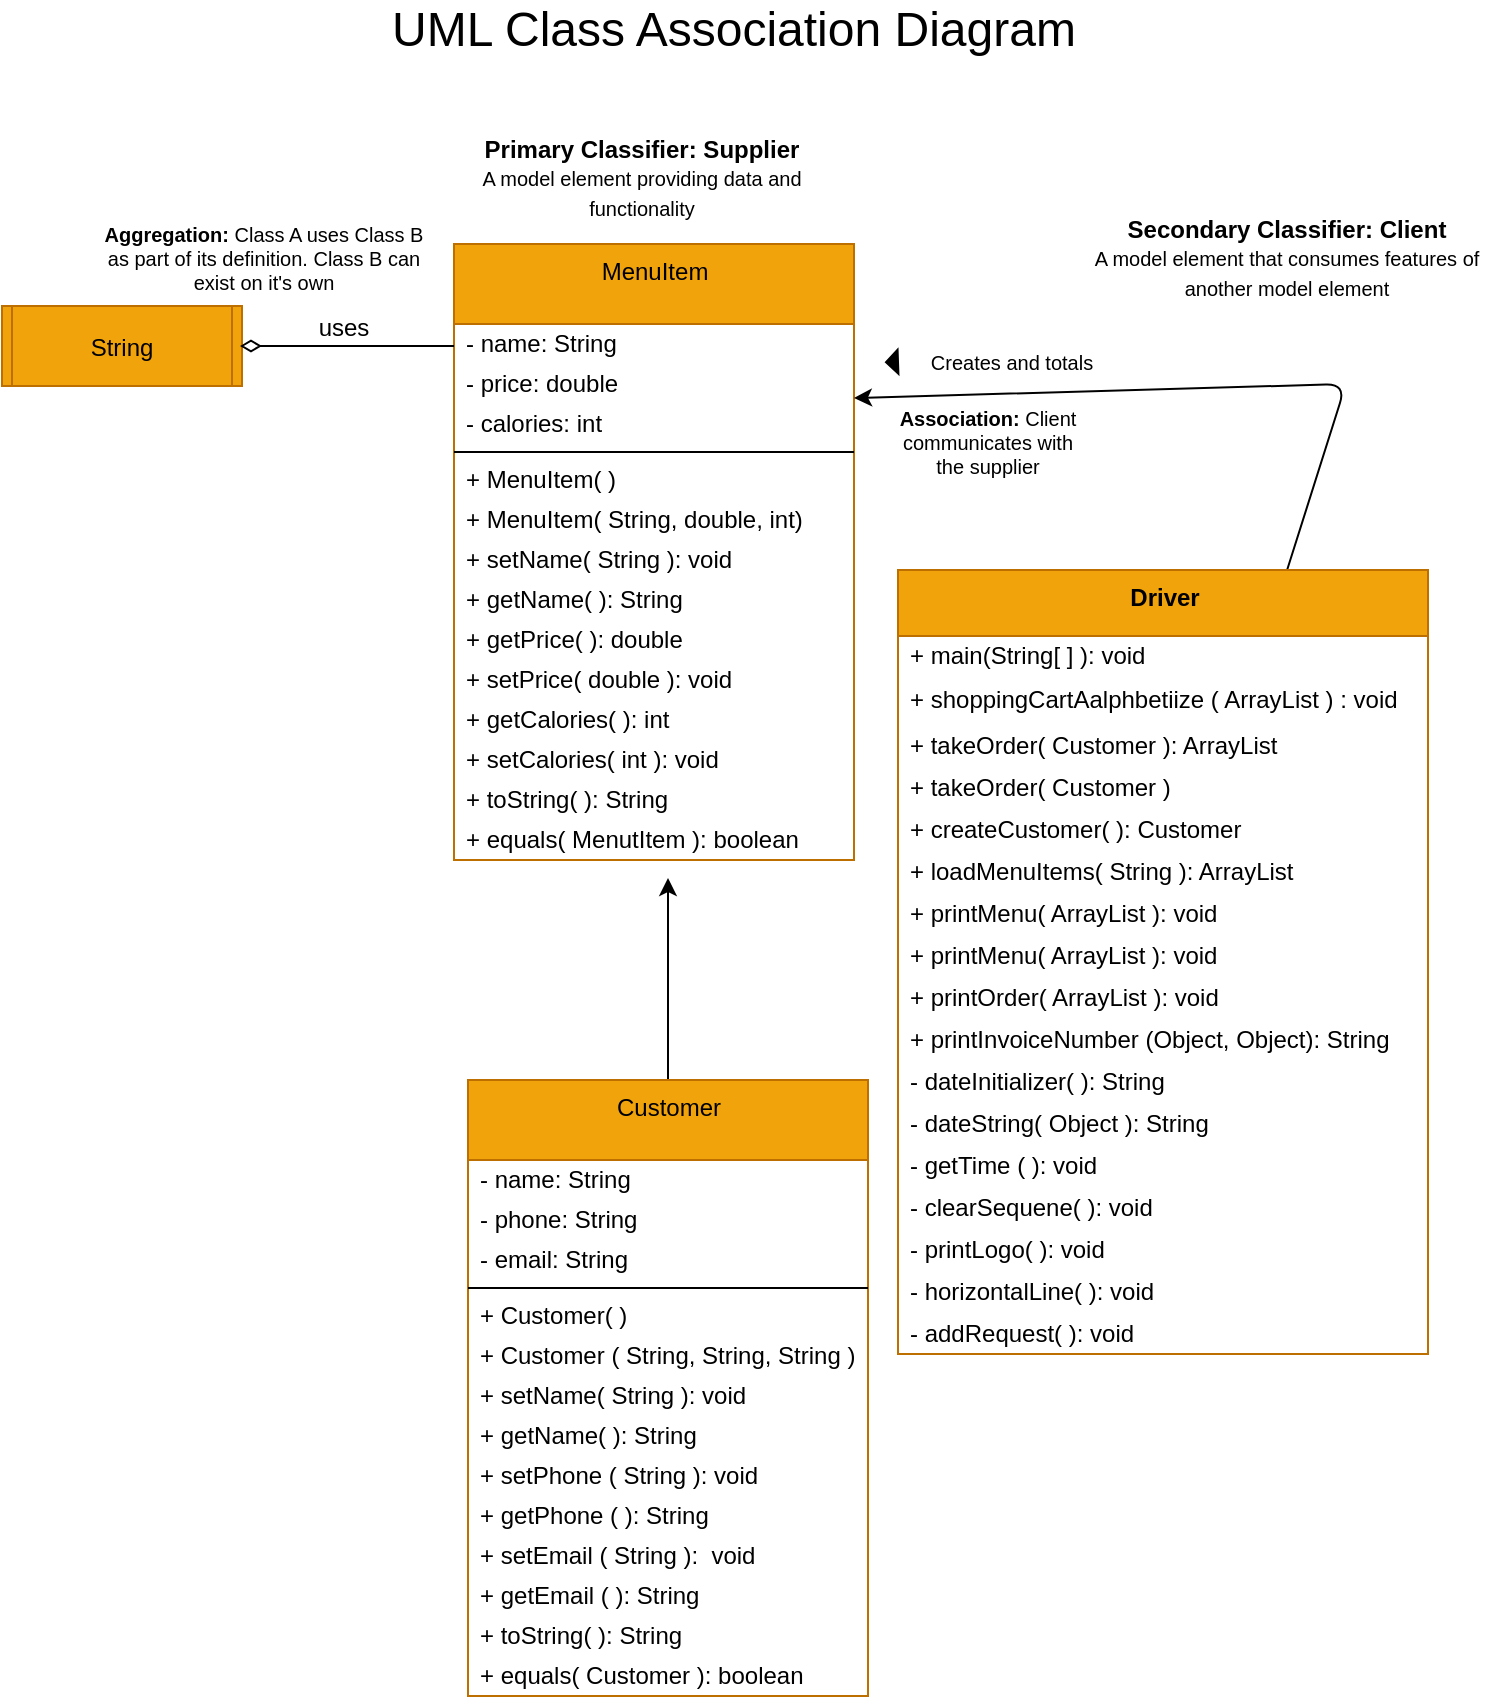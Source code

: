 <mxfile>
    <diagram id="UaGBfOgOZmbS1fEzo6CH" name="Page-1">
        <mxGraphModel dx="818" dy="1032" grid="0" gridSize="10" guides="1" tooltips="1" connect="1" arrows="1" fold="1" page="1" pageScale="1" pageWidth="850" pageHeight="1100" background="none" math="0" shadow="0">
            <root>
                <mxCell id="0"/>
                <mxCell id="1" parent="0"/>
                <mxCell id="2" value="MenuItem" style="swimlane;fontStyle=0;align=center;verticalAlign=top;childLayout=stackLayout;horizontal=1;startSize=40;horizontalStack=0;resizeParent=1;resizeParentMax=0;resizeLast=0;collapsible=0;marginBottom=0;html=1;fillColor=#f0a30a;fontColor=#000000;strokeColor=#BD7000;" parent="1" vertex="1">
                    <mxGeometry x="270" y="190" width="200" height="308" as="geometry"/>
                </mxCell>
                <mxCell id="4" value="- name: String" style="text;html=1;strokeColor=none;fillColor=none;align=left;verticalAlign=middle;spacingLeft=4;spacingRight=4;overflow=hidden;rotatable=0;points=[[0,0.5],[1,0.5]];portConstraint=eastwest;" parent="2" vertex="1">
                    <mxGeometry y="40" width="200" height="20" as="geometry"/>
                </mxCell>
                <mxCell id="10" value="- price: double" style="text;html=1;strokeColor=none;fillColor=none;align=left;verticalAlign=middle;spacingLeft=4;spacingRight=4;overflow=hidden;rotatable=0;points=[[0,0.5],[1,0.5]];portConstraint=eastwest;" parent="2" vertex="1">
                    <mxGeometry y="60" width="200" height="20" as="geometry"/>
                </mxCell>
                <mxCell id="11" value="- calories: int" style="text;html=1;strokeColor=none;fillColor=none;align=left;verticalAlign=middle;spacingLeft=4;spacingRight=4;overflow=hidden;rotatable=0;points=[[0,0.5],[1,0.5]];portConstraint=eastwest;" parent="2" vertex="1">
                    <mxGeometry y="80" width="200" height="20" as="geometry"/>
                </mxCell>
                <mxCell id="7" value="" style="line;strokeWidth=1;fillColor=none;align=left;verticalAlign=middle;spacingTop=-1;spacingLeft=3;spacingRight=3;rotatable=0;labelPosition=right;points=[];portConstraint=eastwest;" parent="2" vertex="1">
                    <mxGeometry y="100" width="200" height="8" as="geometry"/>
                </mxCell>
                <mxCell id="9" value="+ MenuItem( )" style="text;html=1;strokeColor=none;fillColor=none;align=left;verticalAlign=middle;spacingLeft=4;spacingRight=4;overflow=hidden;rotatable=0;points=[[0,0.5],[1,0.5]];portConstraint=eastwest;" parent="2" vertex="1">
                    <mxGeometry y="108" width="200" height="20" as="geometry"/>
                </mxCell>
                <mxCell id="12" value="+ MenuItem( String, double, int)" style="text;html=1;strokeColor=none;fillColor=none;align=left;verticalAlign=middle;spacingLeft=4;spacingRight=4;overflow=hidden;rotatable=0;points=[[0,0.5],[1,0.5]];portConstraint=eastwest;" parent="2" vertex="1">
                    <mxGeometry y="128" width="200" height="20" as="geometry"/>
                </mxCell>
                <mxCell id="13" value="+ setName( String ): void" style="text;html=1;strokeColor=none;fillColor=none;align=left;verticalAlign=middle;spacingLeft=4;spacingRight=4;overflow=hidden;rotatable=0;points=[[0,0.5],[1,0.5]];portConstraint=eastwest;" parent="2" vertex="1">
                    <mxGeometry y="148" width="200" height="20" as="geometry"/>
                </mxCell>
                <mxCell id="14" value="+ getName( ): String" style="text;html=1;strokeColor=none;fillColor=none;align=left;verticalAlign=middle;spacingLeft=4;spacingRight=4;overflow=hidden;rotatable=0;points=[[0,0.5],[1,0.5]];portConstraint=eastwest;" parent="2" vertex="1">
                    <mxGeometry y="168" width="200" height="20" as="geometry"/>
                </mxCell>
                <mxCell id="15" value="+ getPrice( ): double" style="text;html=1;strokeColor=none;fillColor=none;align=left;verticalAlign=middle;spacingLeft=4;spacingRight=4;overflow=hidden;rotatable=0;points=[[0,0.5],[1,0.5]];portConstraint=eastwest;" parent="2" vertex="1">
                    <mxGeometry y="188" width="200" height="20" as="geometry"/>
                </mxCell>
                <mxCell id="17" value="+ setPrice( double ): void" style="text;html=1;strokeColor=none;fillColor=none;align=left;verticalAlign=middle;spacingLeft=4;spacingRight=4;overflow=hidden;rotatable=0;points=[[0,0.5],[1,0.5]];portConstraint=eastwest;" parent="2" vertex="1">
                    <mxGeometry y="208" width="200" height="20" as="geometry"/>
                </mxCell>
                <mxCell id="16" value="+ getCalories( ): int" style="text;html=1;strokeColor=none;fillColor=none;align=left;verticalAlign=middle;spacingLeft=4;spacingRight=4;overflow=hidden;rotatable=0;points=[[0,0.5],[1,0.5]];portConstraint=eastwest;" parent="2" vertex="1">
                    <mxGeometry y="228" width="200" height="20" as="geometry"/>
                </mxCell>
                <mxCell id="19" value="+ setCalories( int ): void" style="text;html=1;strokeColor=none;fillColor=none;align=left;verticalAlign=middle;spacingLeft=4;spacingRight=4;overflow=hidden;rotatable=0;points=[[0,0.5],[1,0.5]];portConstraint=eastwest;" parent="2" vertex="1">
                    <mxGeometry y="248" width="200" height="20" as="geometry"/>
                </mxCell>
                <mxCell id="20" value="+ toString( ): String" style="text;html=1;strokeColor=none;fillColor=none;align=left;verticalAlign=middle;spacingLeft=4;spacingRight=4;overflow=hidden;rotatable=0;points=[[0,0.5],[1,0.5]];portConstraint=eastwest;" parent="2" vertex="1">
                    <mxGeometry y="268" width="200" height="20" as="geometry"/>
                </mxCell>
                <mxCell id="21" value="+ equals( MenutItem ): boolean" style="text;html=1;strokeColor=none;fillColor=none;align=left;verticalAlign=middle;spacingLeft=4;spacingRight=4;overflow=hidden;rotatable=0;points=[[0,0.5],[1,0.5]];portConstraint=eastwest;" parent="2" vertex="1">
                    <mxGeometry y="288" width="200" height="20" as="geometry"/>
                </mxCell>
                <mxCell id="87" style="edgeStyle=none;html=1;entryX=1;entryY=0.25;entryDx=0;entryDy=0;" edge="1" parent="1" source="22" target="2">
                    <mxGeometry relative="1" as="geometry">
                        <mxPoint x="682.143" y="258.571" as="targetPoint"/>
                        <Array as="points">
                            <mxPoint x="716" y="260"/>
                        </Array>
                    </mxGeometry>
                </mxCell>
                <mxCell id="22" value="&lt;b&gt;Driver&lt;/b&gt;" style="swimlane;fontStyle=0;align=center;verticalAlign=top;childLayout=stackLayout;horizontal=1;startSize=33;horizontalStack=0;resizeParent=1;resizeParentMax=0;resizeLast=0;collapsible=0;marginBottom=0;html=1;fillColor=#f0a30a;fontColor=#000000;strokeColor=#BD7000;" parent="1" vertex="1">
                    <mxGeometry x="492" y="353" width="265" height="392" as="geometry"/>
                </mxCell>
                <mxCell id="29" value="+ main(String[ ] ): void" style="text;html=1;strokeColor=none;fillColor=none;align=left;verticalAlign=middle;spacingLeft=4;spacingRight=4;overflow=hidden;rotatable=0;points=[[0,0.5],[1,0.5]];portConstraint=eastwest;" parent="22" vertex="1">
                    <mxGeometry y="33" width="265" height="20" as="geometry"/>
                </mxCell>
                <mxCell id="86" value="+ shoppingCartAalphbetiize ( ArrayList ) : void" style="text;html=1;strokeColor=none;fillColor=none;align=left;verticalAlign=middle;spacingLeft=4;spacingRight=4;overflow=hidden;rotatable=0;points=[[0,0.5],[1,0.5]];portConstraint=eastwest;" vertex="1" parent="22">
                    <mxGeometry y="53" width="265" height="24" as="geometry"/>
                </mxCell>
                <mxCell id="88" value="+ takeOrder( Customer ): ArrayList" style="text;html=1;strokeColor=none;fillColor=none;align=left;verticalAlign=middle;spacingLeft=4;spacingRight=4;overflow=hidden;rotatable=0;points=[[0,0.5],[1,0.5]];portConstraint=eastwest;" vertex="1" parent="22">
                    <mxGeometry y="77" width="265" height="21" as="geometry"/>
                </mxCell>
                <mxCell id="89" value="+ takeOrder( Customer )&amp;nbsp;" style="text;html=1;strokeColor=none;fillColor=none;align=left;verticalAlign=middle;spacingLeft=4;spacingRight=4;overflow=hidden;rotatable=0;points=[[0,0.5],[1,0.5]];portConstraint=eastwest;" vertex="1" parent="22">
                    <mxGeometry y="98" width="265" height="21" as="geometry"/>
                </mxCell>
                <mxCell id="90" value="+ createCustomer( ): Customer" style="text;html=1;strokeColor=none;fillColor=none;align=left;verticalAlign=middle;spacingLeft=4;spacingRight=4;overflow=hidden;rotatable=0;points=[[0,0.5],[1,0.5]];portConstraint=eastwest;" vertex="1" parent="22">
                    <mxGeometry y="119" width="265" height="21" as="geometry"/>
                </mxCell>
                <mxCell id="91" value="+ loadMenuItems( String ): ArrayList" style="text;html=1;strokeColor=none;fillColor=none;align=left;verticalAlign=middle;spacingLeft=4;spacingRight=4;overflow=hidden;rotatable=0;points=[[0,0.5],[1,0.5]];portConstraint=eastwest;" vertex="1" parent="22">
                    <mxGeometry y="140" width="265" height="21" as="geometry"/>
                </mxCell>
                <mxCell id="92" value="+ printMenu( ArrayList ): void" style="text;html=1;strokeColor=none;fillColor=none;align=left;verticalAlign=middle;spacingLeft=4;spacingRight=4;overflow=hidden;rotatable=0;points=[[0,0.5],[1,0.5]];portConstraint=eastwest;" vertex="1" parent="22">
                    <mxGeometry y="161" width="265" height="21" as="geometry"/>
                </mxCell>
                <mxCell id="93" value="+ printMenu( ArrayList ): void" style="text;html=1;strokeColor=none;fillColor=none;align=left;verticalAlign=middle;spacingLeft=4;spacingRight=4;overflow=hidden;rotatable=0;points=[[0,0.5],[1,0.5]];portConstraint=eastwest;" vertex="1" parent="22">
                    <mxGeometry y="182" width="265" height="21" as="geometry"/>
                </mxCell>
                <mxCell id="94" value="+ printOrder( ArrayList ): void" style="text;html=1;strokeColor=none;fillColor=none;align=left;verticalAlign=middle;spacingLeft=4;spacingRight=4;overflow=hidden;rotatable=0;points=[[0,0.5],[1,0.5]];portConstraint=eastwest;" vertex="1" parent="22">
                    <mxGeometry y="203" width="265" height="21" as="geometry"/>
                </mxCell>
                <mxCell id="96" value="+ printInvoiceNumber (Object, Object): String" style="text;html=1;strokeColor=none;fillColor=none;align=left;verticalAlign=middle;spacingLeft=4;spacingRight=4;overflow=hidden;rotatable=0;points=[[0,0.5],[1,0.5]];portConstraint=eastwest;" vertex="1" parent="22">
                    <mxGeometry y="224" width="265" height="21" as="geometry"/>
                </mxCell>
                <mxCell id="97" value="- dateInitializer( ): String" style="text;html=1;strokeColor=none;fillColor=none;align=left;verticalAlign=middle;spacingLeft=4;spacingRight=4;overflow=hidden;rotatable=0;points=[[0,0.5],[1,0.5]];portConstraint=eastwest;" vertex="1" parent="22">
                    <mxGeometry y="245" width="265" height="21" as="geometry"/>
                </mxCell>
                <mxCell id="98" value="- dateString( Object ): String" style="text;html=1;strokeColor=none;fillColor=none;align=left;verticalAlign=middle;spacingLeft=4;spacingRight=4;overflow=hidden;rotatable=0;points=[[0,0.5],[1,0.5]];portConstraint=eastwest;" vertex="1" parent="22">
                    <mxGeometry y="266" width="265" height="21" as="geometry"/>
                </mxCell>
                <mxCell id="99" value="- getTime ( ): void" style="text;html=1;strokeColor=none;fillColor=none;align=left;verticalAlign=middle;spacingLeft=4;spacingRight=4;overflow=hidden;rotatable=0;points=[[0,0.5],[1,0.5]];portConstraint=eastwest;" vertex="1" parent="22">
                    <mxGeometry y="287" width="265" height="21" as="geometry"/>
                </mxCell>
                <mxCell id="100" value="- clearSequene( ): void" style="text;html=1;strokeColor=none;fillColor=none;align=left;verticalAlign=middle;spacingLeft=4;spacingRight=4;overflow=hidden;rotatable=0;points=[[0,0.5],[1,0.5]];portConstraint=eastwest;" vertex="1" parent="22">
                    <mxGeometry y="308" width="265" height="21" as="geometry"/>
                </mxCell>
                <mxCell id="101" value="- printLogo( ): void" style="text;html=1;strokeColor=none;fillColor=none;align=left;verticalAlign=middle;spacingLeft=4;spacingRight=4;overflow=hidden;rotatable=0;points=[[0,0.5],[1,0.5]];portConstraint=eastwest;" vertex="1" parent="22">
                    <mxGeometry y="329" width="265" height="21" as="geometry"/>
                </mxCell>
                <mxCell id="102" value="- horizontalLine( ): void" style="text;html=1;strokeColor=none;fillColor=none;align=left;verticalAlign=middle;spacingLeft=4;spacingRight=4;overflow=hidden;rotatable=0;points=[[0,0.5],[1,0.5]];portConstraint=eastwest;" vertex="1" parent="22">
                    <mxGeometry y="350" width="265" height="21" as="geometry"/>
                </mxCell>
                <mxCell id="103" value="- addRequest( ): void" style="text;html=1;strokeColor=none;fillColor=none;align=left;verticalAlign=middle;spacingLeft=4;spacingRight=4;overflow=hidden;rotatable=0;points=[[0,0.5],[1,0.5]];portConstraint=eastwest;" vertex="1" parent="22">
                    <mxGeometry y="371" width="265" height="21" as="geometry"/>
                </mxCell>
                <mxCell id="33" value="" style="triangle;aspect=fixed;fillColor=strokeColor;rotation=-182;" parent="1" vertex="1">
                    <mxGeometry x="486" y="243" width="6" height="12" as="geometry"/>
                </mxCell>
                <mxCell id="35" value="&lt;b&gt;Secondary Classifier: Client&lt;/b&gt;&lt;br&gt;&lt;font style=&quot;font-size: 10px;&quot;&gt;A model element that consumes features of another model element&lt;/font&gt;" style="text;strokeColor=none;align=center;fillColor=none;html=1;verticalAlign=middle;whiteSpace=wrap;rounded=0;" parent="1" vertex="1">
                    <mxGeometry x="576" y="182" width="221" height="30" as="geometry"/>
                </mxCell>
                <mxCell id="36" value="&lt;b&gt;Primary Classifier: Supplier&lt;/b&gt;&lt;br&gt;&lt;font style=&quot;font-size: 10px;&quot;&gt;A model element providing data and functionality&lt;/font&gt;" style="text;strokeColor=none;align=center;fillColor=none;html=1;verticalAlign=middle;whiteSpace=wrap;rounded=0;" parent="1" vertex="1">
                    <mxGeometry x="280" y="142" width="168" height="30" as="geometry"/>
                </mxCell>
                <mxCell id="37" value="Creates and totals" style="text;strokeColor=none;align=center;fillColor=none;html=1;verticalAlign=middle;whiteSpace=wrap;rounded=0;fontSize=10;" parent="1" vertex="1">
                    <mxGeometry x="501" y="234" width="96" height="30" as="geometry"/>
                </mxCell>
                <mxCell id="38" value="&lt;font style=&quot;font-size: 24px;&quot;&gt;UML Class Association Diagram&lt;/font&gt;" style="text;strokeColor=none;align=center;fillColor=none;html=1;verticalAlign=middle;whiteSpace=wrap;rounded=0;fontSize=10;" parent="1" vertex="1">
                    <mxGeometry x="231" y="68" width="358" height="30" as="geometry"/>
                </mxCell>
                <mxCell id="39" value="String" style="shape=process2;fixedSize=1;size=5;fontStyle=0;fontSize=12;fillColor=#f0a30a;fontColor=#000000;strokeColor=#BD7000;" parent="1" vertex="1">
                    <mxGeometry x="44" y="221" width="120" height="40" as="geometry"/>
                </mxCell>
                <mxCell id="40" value="" style="endArrow=none;startArrow=diamondThin;endFill=0;startFill=0;html=1;verticalAlign=bottom;labelBackgroundColor=none;strokeWidth=1;startSize=8;endSize=8;fontSize=12;exitX=1;exitY=0.5;exitDx=0;exitDy=0;entryX=0.005;entryY=0.078;entryDx=0;entryDy=0;entryPerimeter=0;" parent="1" edge="1">
                    <mxGeometry width="160" relative="1" as="geometry">
                        <mxPoint x="163" y="241" as="sourcePoint"/>
                        <mxPoint x="270.0" y="241.024" as="targetPoint"/>
                    </mxGeometry>
                </mxCell>
                <mxCell id="41" value="uses" style="text;strokeColor=none;align=center;fillColor=none;html=1;verticalAlign=middle;whiteSpace=wrap;rounded=0;fontSize=12;" parent="1" vertex="1">
                    <mxGeometry x="185" y="217" width="60" height="30" as="geometry"/>
                </mxCell>
                <mxCell id="42" value="&lt;b&gt;Association:&lt;/b&gt; Client communicates with the supplier" style="text;strokeColor=none;align=center;fillColor=none;html=1;verticalAlign=middle;whiteSpace=wrap;rounded=0;fontSize=10;" parent="1" vertex="1">
                    <mxGeometry x="486" y="274" width="102" height="30" as="geometry"/>
                </mxCell>
                <mxCell id="43" value="&lt;b&gt;Aggregation:&lt;/b&gt; Class A uses Class B as part of its definition. Class B can exist on it's own" style="text;strokeColor=none;align=center;fillColor=none;html=1;verticalAlign=middle;whiteSpace=wrap;rounded=0;fontSize=10;" parent="1" vertex="1">
                    <mxGeometry x="91" y="182" width="168" height="30" as="geometry"/>
                </mxCell>
                <mxCell id="84" style="edgeStyle=none;html=1;" parent="1" source="69" edge="1">
                    <mxGeometry relative="1" as="geometry">
                        <mxPoint x="377" y="507" as="targetPoint"/>
                    </mxGeometry>
                </mxCell>
                <mxCell id="69" value="Customer" style="swimlane;fontStyle=0;align=center;verticalAlign=top;childLayout=stackLayout;horizontal=1;startSize=40;horizontalStack=0;resizeParent=1;resizeParentMax=0;resizeLast=0;collapsible=0;marginBottom=0;html=1;fillColor=#f0a30a;fontColor=#000000;strokeColor=#BD7000;" parent="1" vertex="1">
                    <mxGeometry x="277" y="608" width="200" height="308" as="geometry"/>
                </mxCell>
                <mxCell id="70" value="- name: String" style="text;html=1;strokeColor=none;fillColor=none;align=left;verticalAlign=middle;spacingLeft=4;spacingRight=4;overflow=hidden;rotatable=0;points=[[0,0.5],[1,0.5]];portConstraint=eastwest;" parent="69" vertex="1">
                    <mxGeometry y="40" width="200" height="20" as="geometry"/>
                </mxCell>
                <mxCell id="71" value="- phone: String" style="text;html=1;strokeColor=none;fillColor=none;align=left;verticalAlign=middle;spacingLeft=4;spacingRight=4;overflow=hidden;rotatable=0;points=[[0,0.5],[1,0.5]];portConstraint=eastwest;" parent="69" vertex="1">
                    <mxGeometry y="60" width="200" height="20" as="geometry"/>
                </mxCell>
                <mxCell id="72" value="- email: String" style="text;html=1;strokeColor=none;fillColor=none;align=left;verticalAlign=middle;spacingLeft=4;spacingRight=4;overflow=hidden;rotatable=0;points=[[0,0.5],[1,0.5]];portConstraint=eastwest;" parent="69" vertex="1">
                    <mxGeometry y="80" width="200" height="20" as="geometry"/>
                </mxCell>
                <mxCell id="73" value="" style="line;strokeWidth=1;fillColor=none;align=left;verticalAlign=middle;spacingTop=-1;spacingLeft=3;spacingRight=3;rotatable=0;labelPosition=right;points=[];portConstraint=eastwest;" parent="69" vertex="1">
                    <mxGeometry y="100" width="200" height="8" as="geometry"/>
                </mxCell>
                <mxCell id="74" value="+ Customer( )" style="text;html=1;strokeColor=none;fillColor=none;align=left;verticalAlign=middle;spacingLeft=4;spacingRight=4;overflow=hidden;rotatable=0;points=[[0,0.5],[1,0.5]];portConstraint=eastwest;" parent="69" vertex="1">
                    <mxGeometry y="108" width="200" height="20" as="geometry"/>
                </mxCell>
                <mxCell id="75" value="+ Customer ( String, String, String )" style="text;html=1;strokeColor=none;fillColor=none;align=left;verticalAlign=middle;spacingLeft=4;spacingRight=4;overflow=hidden;rotatable=0;points=[[0,0.5],[1,0.5]];portConstraint=eastwest;" parent="69" vertex="1">
                    <mxGeometry y="128" width="200" height="20" as="geometry"/>
                </mxCell>
                <mxCell id="76" value="+ setName( String ): void" style="text;html=1;strokeColor=none;fillColor=none;align=left;verticalAlign=middle;spacingLeft=4;spacingRight=4;overflow=hidden;rotatable=0;points=[[0,0.5],[1,0.5]];portConstraint=eastwest;" parent="69" vertex="1">
                    <mxGeometry y="148" width="200" height="20" as="geometry"/>
                </mxCell>
                <mxCell id="77" value="+ getName( ): String" style="text;html=1;strokeColor=none;fillColor=none;align=left;verticalAlign=middle;spacingLeft=4;spacingRight=4;overflow=hidden;rotatable=0;points=[[0,0.5],[1,0.5]];portConstraint=eastwest;" parent="69" vertex="1">
                    <mxGeometry y="168" width="200" height="20" as="geometry"/>
                </mxCell>
                <mxCell id="78" value="+ setPhone ( String ): void" style="text;html=1;strokeColor=none;fillColor=none;align=left;verticalAlign=middle;spacingLeft=4;spacingRight=4;overflow=hidden;rotatable=0;points=[[0,0.5],[1,0.5]];portConstraint=eastwest;" parent="69" vertex="1">
                    <mxGeometry y="188" width="200" height="20" as="geometry"/>
                </mxCell>
                <mxCell id="79" value="+ getPhone ( ): String" style="text;html=1;strokeColor=none;fillColor=none;align=left;verticalAlign=middle;spacingLeft=4;spacingRight=4;overflow=hidden;rotatable=0;points=[[0,0.5],[1,0.5]];portConstraint=eastwest;" parent="69" vertex="1">
                    <mxGeometry y="208" width="200" height="20" as="geometry"/>
                </mxCell>
                <mxCell id="80" value="+ setEmail ( String ):&amp;nbsp; void" style="text;html=1;strokeColor=none;fillColor=none;align=left;verticalAlign=middle;spacingLeft=4;spacingRight=4;overflow=hidden;rotatable=0;points=[[0,0.5],[1,0.5]];portConstraint=eastwest;" parent="69" vertex="1">
                    <mxGeometry y="228" width="200" height="20" as="geometry"/>
                </mxCell>
                <mxCell id="81" value="+ getEmail ( ): String" style="text;html=1;strokeColor=none;fillColor=none;align=left;verticalAlign=middle;spacingLeft=4;spacingRight=4;overflow=hidden;rotatable=0;points=[[0,0.5],[1,0.5]];portConstraint=eastwest;" parent="69" vertex="1">
                    <mxGeometry y="248" width="200" height="20" as="geometry"/>
                </mxCell>
                <mxCell id="82" value="+ toString( ): String" style="text;html=1;strokeColor=none;fillColor=none;align=left;verticalAlign=middle;spacingLeft=4;spacingRight=4;overflow=hidden;rotatable=0;points=[[0,0.5],[1,0.5]];portConstraint=eastwest;" parent="69" vertex="1">
                    <mxGeometry y="268" width="200" height="20" as="geometry"/>
                </mxCell>
                <mxCell id="83" value="+ equals( Customer ): boolean" style="text;html=1;strokeColor=none;fillColor=none;align=left;verticalAlign=middle;spacingLeft=4;spacingRight=4;overflow=hidden;rotatable=0;points=[[0,0.5],[1,0.5]];portConstraint=eastwest;" parent="69" vertex="1">
                    <mxGeometry y="288" width="200" height="20" as="geometry"/>
                </mxCell>
            </root>
        </mxGraphModel>
    </diagram>
</mxfile>
